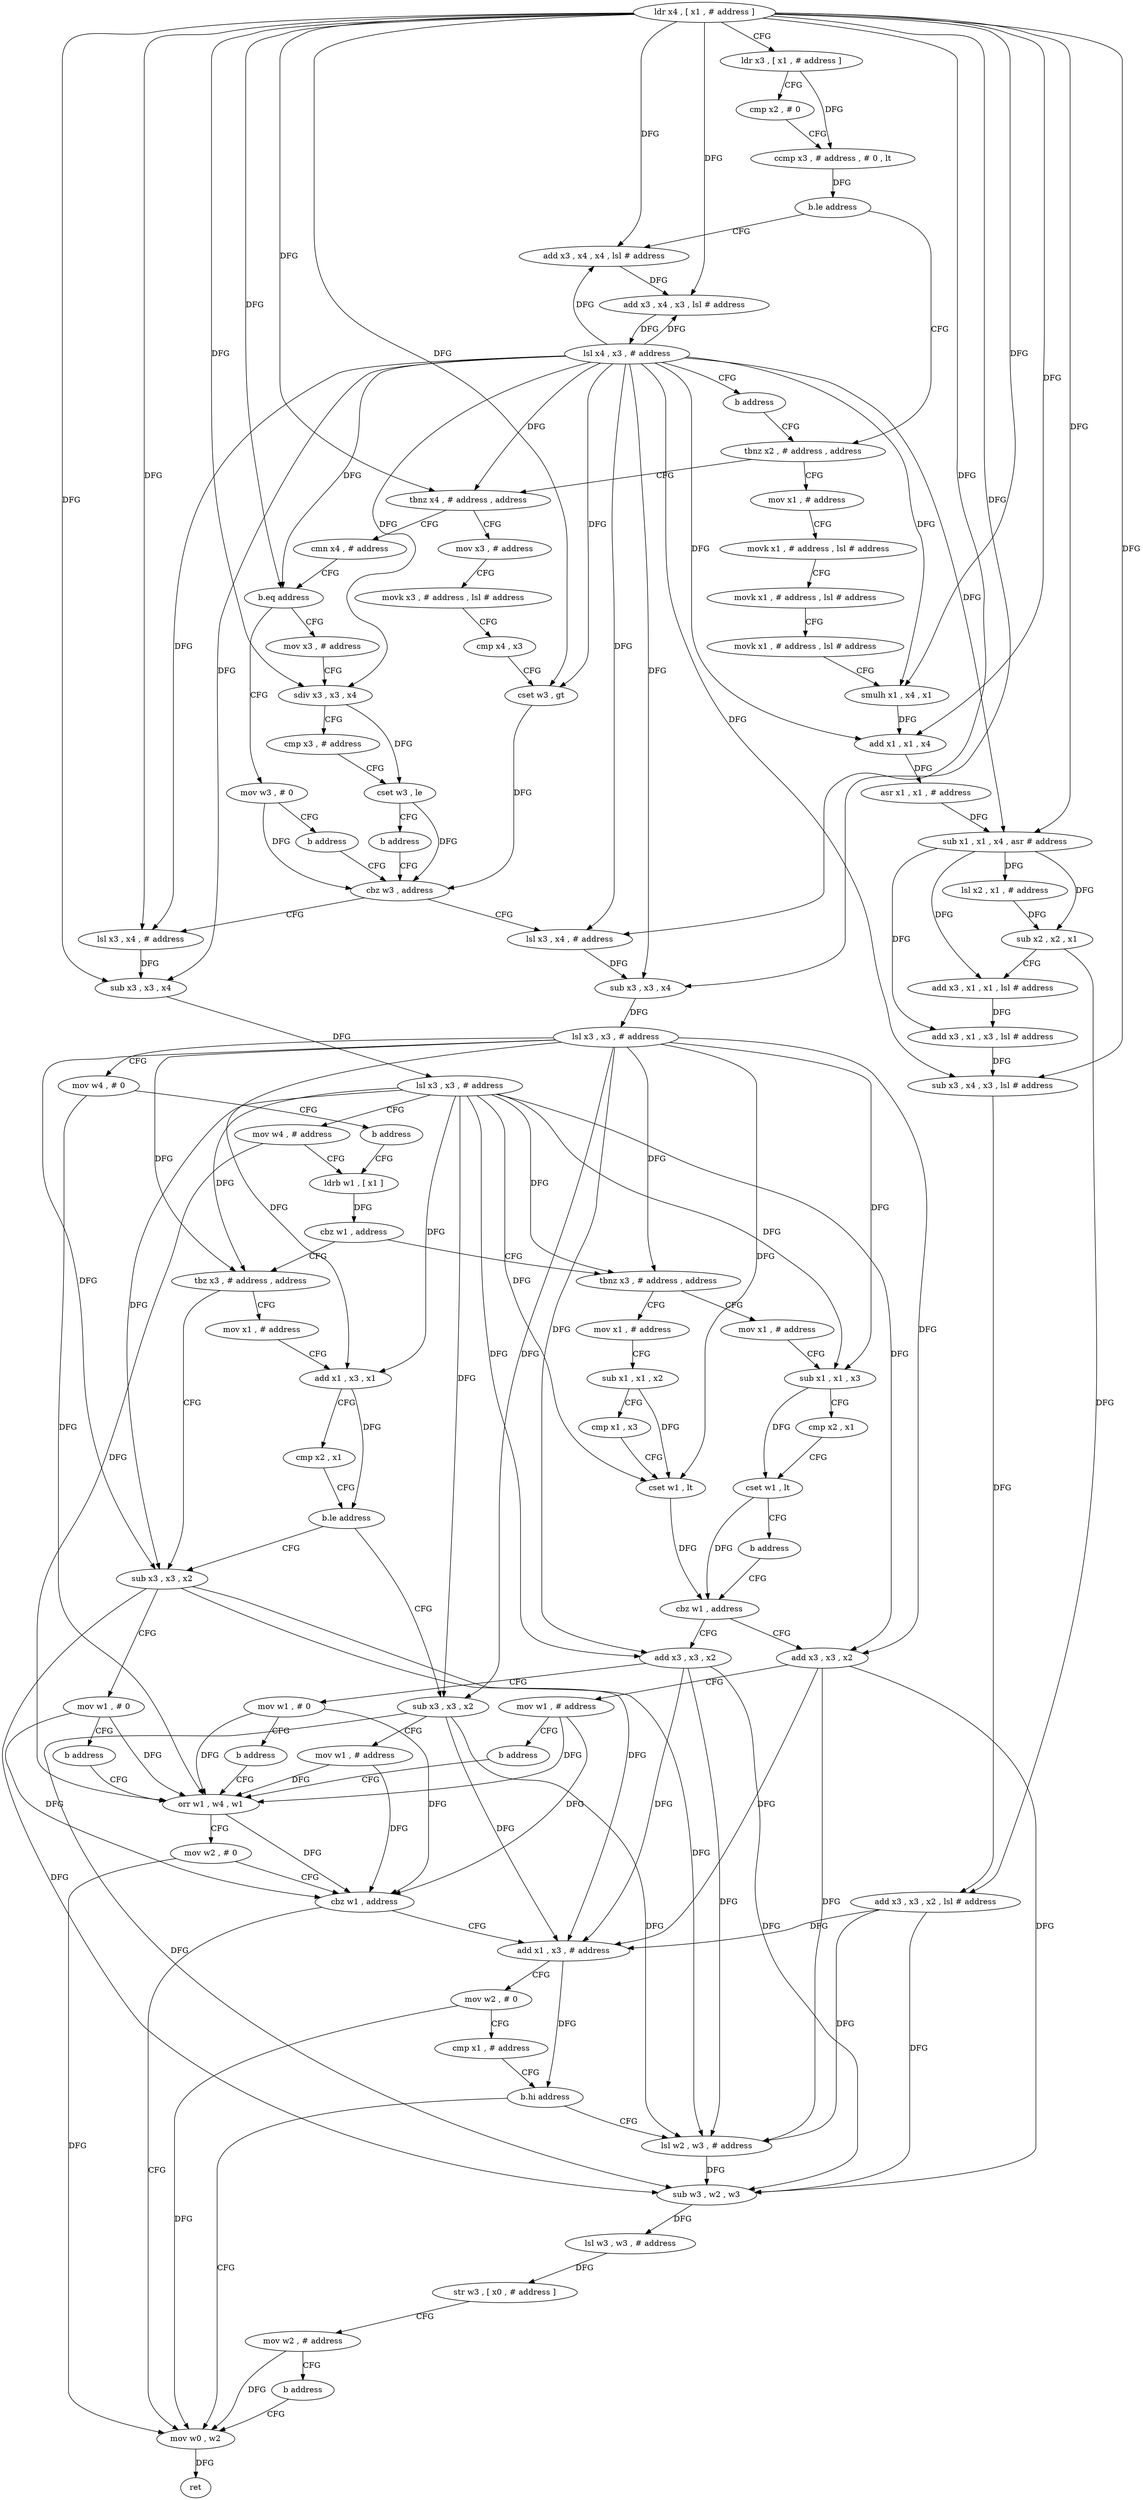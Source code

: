 digraph "func" {
"4300552" [label = "ldr x4 , [ x1 , # address ]" ]
"4300556" [label = "ldr x3 , [ x1 , # address ]" ]
"4300560" [label = "cmp x2 , # 0" ]
"4300564" [label = "ccmp x3 , # address , # 0 , lt" ]
"4300568" [label = "b.le address" ]
"4300672" [label = "add x3 , x4 , x4 , lsl # address" ]
"4300572" [label = "tbnz x2 , # address , address" ]
"4300676" [label = "add x3 , x4 , x3 , lsl # address" ]
"4300680" [label = "lsl x4 , x3 , # address" ]
"4300684" [label = "b address" ]
"4300688" [label = "mov x1 , # address" ]
"4300576" [label = "tbnz x4 , # address , address" ]
"4300692" [label = "movk x1 , # address , lsl # address" ]
"4300696" [label = "movk x1 , # address , lsl # address" ]
"4300700" [label = "movk x1 , # address , lsl # address" ]
"4300704" [label = "smulh x1 , x4 , x1" ]
"4300708" [label = "add x1 , x1 , x4" ]
"4300712" [label = "asr x1 , x1 , # address" ]
"4300716" [label = "sub x1 , x1 , x4 , asr # address" ]
"4300720" [label = "lsl x2 , x1 , # address" ]
"4300724" [label = "sub x2 , x2 , x1" ]
"4300728" [label = "add x3 , x1 , x1 , lsl # address" ]
"4300732" [label = "add x3 , x1 , x3 , lsl # address" ]
"4300736" [label = "sub x3 , x4 , x3 , lsl # address" ]
"4300740" [label = "add x3 , x3 , x2 , lsl # address" ]
"4300744" [label = "add x1 , x3 , # address" ]
"4300784" [label = "cmn x4 , # address" ]
"4300580" [label = "mov x3 , # address" ]
"4300664" [label = "mov w0 , w2" ]
"4300668" [label = "ret" ]
"4300760" [label = "lsl w2 , w3 , # address" ]
"4300764" [label = "sub w3 , w2 , w3" ]
"4300768" [label = "lsl w3 , w3 , # address" ]
"4300772" [label = "str w3 , [ x0 , # address ]" ]
"4300776" [label = "mov w2 , # address" ]
"4300780" [label = "b address" ]
"4300788" [label = "b.eq address" ]
"4300812" [label = "mov w3 , # 0" ]
"4300792" [label = "mov x3 , # address" ]
"4300584" [label = "movk x3 , # address , lsl # address" ]
"4300588" [label = "cmp x4 , x3" ]
"4300592" [label = "cset w3 , gt" ]
"4300596" [label = "cbz w3 , address" ]
"4300816" [label = "b address" ]
"4300796" [label = "sdiv x3 , x3 , x4" ]
"4300800" [label = "cmp x3 , # address" ]
"4300804" [label = "cset w3 , le" ]
"4300808" [label = "b address" ]
"4300820" [label = "lsl x3 , x4 , # address" ]
"4300824" [label = "sub x3 , x3 , x4" ]
"4300828" [label = "lsl x3 , x3 , # address" ]
"4300832" [label = "mov w4 , # 0" ]
"4300836" [label = "b address" ]
"4300616" [label = "ldrb w1 , [ x1 ]" ]
"4300600" [label = "lsl x3 , x4 , # address" ]
"4300604" [label = "sub x3 , x3 , x4" ]
"4300608" [label = "lsl x3 , x3 , # address" ]
"4300612" [label = "mov w4 , # address" ]
"4300620" [label = "cbz w1 , address" ]
"4300852" [label = "tbnz x3 , # address , address" ]
"4300624" [label = "tbz x3 , # address , address" ]
"4300888" [label = "mov x1 , # address" ]
"4300856" [label = "mov x1 , # address" ]
"4300840" [label = "sub x3 , x3 , x2" ]
"4300628" [label = "mov x1 , # address" ]
"4300892" [label = "sub x1 , x1 , x3" ]
"4300896" [label = "cmp x2 , x1" ]
"4300900" [label = "cset w1 , lt" ]
"4300904" [label = "b address" ]
"4300872" [label = "cbz w1 , address" ]
"4300860" [label = "sub x1 , x1 , x2" ]
"4300864" [label = "cmp x1 , x3" ]
"4300868" [label = "cset w1 , lt" ]
"4300844" [label = "mov w1 , # 0" ]
"4300848" [label = "b address" ]
"4300652" [label = "orr w1 , w4 , w1" ]
"4300632" [label = "add x1 , x3 , x1" ]
"4300636" [label = "cmp x2 , x1" ]
"4300640" [label = "b.le address" ]
"4300644" [label = "sub x3 , x3 , x2" ]
"4300908" [label = "add x3 , x3 , x2" ]
"4300876" [label = "add x3 , x3 , x2" ]
"4300912" [label = "mov w1 , # 0" ]
"4300916" [label = "b address" ]
"4300880" [label = "mov w1 , # address" ]
"4300884" [label = "b address" ]
"4300656" [label = "mov w2 , # 0" ]
"4300660" [label = "cbz w1 , address" ]
"4300648" [label = "mov w1 , # address" ]
"4300748" [label = "mov w2 , # 0" ]
"4300752" [label = "cmp x1 , # address" ]
"4300756" [label = "b.hi address" ]
"4300552" -> "4300556" [ label = "CFG" ]
"4300552" -> "4300672" [ label = "DFG" ]
"4300552" -> "4300676" [ label = "DFG" ]
"4300552" -> "4300704" [ label = "DFG" ]
"4300552" -> "4300708" [ label = "DFG" ]
"4300552" -> "4300716" [ label = "DFG" ]
"4300552" -> "4300736" [ label = "DFG" ]
"4300552" -> "4300576" [ label = "DFG" ]
"4300552" -> "4300788" [ label = "DFG" ]
"4300552" -> "4300592" [ label = "DFG" ]
"4300552" -> "4300796" [ label = "DFG" ]
"4300552" -> "4300820" [ label = "DFG" ]
"4300552" -> "4300824" [ label = "DFG" ]
"4300552" -> "4300600" [ label = "DFG" ]
"4300552" -> "4300604" [ label = "DFG" ]
"4300556" -> "4300560" [ label = "CFG" ]
"4300556" -> "4300564" [ label = "DFG" ]
"4300560" -> "4300564" [ label = "CFG" ]
"4300564" -> "4300568" [ label = "DFG" ]
"4300568" -> "4300672" [ label = "CFG" ]
"4300568" -> "4300572" [ label = "CFG" ]
"4300672" -> "4300676" [ label = "DFG" ]
"4300572" -> "4300688" [ label = "CFG" ]
"4300572" -> "4300576" [ label = "CFG" ]
"4300676" -> "4300680" [ label = "DFG" ]
"4300680" -> "4300684" [ label = "CFG" ]
"4300680" -> "4300672" [ label = "DFG" ]
"4300680" -> "4300676" [ label = "DFG" ]
"4300680" -> "4300704" [ label = "DFG" ]
"4300680" -> "4300708" [ label = "DFG" ]
"4300680" -> "4300716" [ label = "DFG" ]
"4300680" -> "4300736" [ label = "DFG" ]
"4300680" -> "4300576" [ label = "DFG" ]
"4300680" -> "4300788" [ label = "DFG" ]
"4300680" -> "4300592" [ label = "DFG" ]
"4300680" -> "4300796" [ label = "DFG" ]
"4300680" -> "4300820" [ label = "DFG" ]
"4300680" -> "4300824" [ label = "DFG" ]
"4300680" -> "4300600" [ label = "DFG" ]
"4300680" -> "4300604" [ label = "DFG" ]
"4300684" -> "4300572" [ label = "CFG" ]
"4300688" -> "4300692" [ label = "CFG" ]
"4300576" -> "4300784" [ label = "CFG" ]
"4300576" -> "4300580" [ label = "CFG" ]
"4300692" -> "4300696" [ label = "CFG" ]
"4300696" -> "4300700" [ label = "CFG" ]
"4300700" -> "4300704" [ label = "CFG" ]
"4300704" -> "4300708" [ label = "DFG" ]
"4300708" -> "4300712" [ label = "DFG" ]
"4300712" -> "4300716" [ label = "DFG" ]
"4300716" -> "4300720" [ label = "DFG" ]
"4300716" -> "4300724" [ label = "DFG" ]
"4300716" -> "4300728" [ label = "DFG" ]
"4300716" -> "4300732" [ label = "DFG" ]
"4300720" -> "4300724" [ label = "DFG" ]
"4300724" -> "4300728" [ label = "CFG" ]
"4300724" -> "4300740" [ label = "DFG" ]
"4300728" -> "4300732" [ label = "DFG" ]
"4300732" -> "4300736" [ label = "DFG" ]
"4300736" -> "4300740" [ label = "DFG" ]
"4300740" -> "4300744" [ label = "DFG" ]
"4300740" -> "4300760" [ label = "DFG" ]
"4300740" -> "4300764" [ label = "DFG" ]
"4300744" -> "4300748" [ label = "CFG" ]
"4300744" -> "4300756" [ label = "DFG" ]
"4300784" -> "4300788" [ label = "CFG" ]
"4300580" -> "4300584" [ label = "CFG" ]
"4300664" -> "4300668" [ label = "DFG" ]
"4300760" -> "4300764" [ label = "DFG" ]
"4300764" -> "4300768" [ label = "DFG" ]
"4300768" -> "4300772" [ label = "DFG" ]
"4300772" -> "4300776" [ label = "CFG" ]
"4300776" -> "4300780" [ label = "CFG" ]
"4300776" -> "4300664" [ label = "DFG" ]
"4300780" -> "4300664" [ label = "CFG" ]
"4300788" -> "4300812" [ label = "CFG" ]
"4300788" -> "4300792" [ label = "CFG" ]
"4300812" -> "4300816" [ label = "CFG" ]
"4300812" -> "4300596" [ label = "DFG" ]
"4300792" -> "4300796" [ label = "CFG" ]
"4300584" -> "4300588" [ label = "CFG" ]
"4300588" -> "4300592" [ label = "CFG" ]
"4300592" -> "4300596" [ label = "DFG" ]
"4300596" -> "4300820" [ label = "CFG" ]
"4300596" -> "4300600" [ label = "CFG" ]
"4300816" -> "4300596" [ label = "CFG" ]
"4300796" -> "4300800" [ label = "CFG" ]
"4300796" -> "4300804" [ label = "DFG" ]
"4300800" -> "4300804" [ label = "CFG" ]
"4300804" -> "4300808" [ label = "CFG" ]
"4300804" -> "4300596" [ label = "DFG" ]
"4300808" -> "4300596" [ label = "CFG" ]
"4300820" -> "4300824" [ label = "DFG" ]
"4300824" -> "4300828" [ label = "DFG" ]
"4300828" -> "4300832" [ label = "CFG" ]
"4300828" -> "4300852" [ label = "DFG" ]
"4300828" -> "4300624" [ label = "DFG" ]
"4300828" -> "4300892" [ label = "DFG" ]
"4300828" -> "4300868" [ label = "DFG" ]
"4300828" -> "4300840" [ label = "DFG" ]
"4300828" -> "4300632" [ label = "DFG" ]
"4300828" -> "4300644" [ label = "DFG" ]
"4300828" -> "4300908" [ label = "DFG" ]
"4300828" -> "4300876" [ label = "DFG" ]
"4300832" -> "4300836" [ label = "CFG" ]
"4300832" -> "4300652" [ label = "DFG" ]
"4300836" -> "4300616" [ label = "CFG" ]
"4300616" -> "4300620" [ label = "DFG" ]
"4300600" -> "4300604" [ label = "DFG" ]
"4300604" -> "4300608" [ label = "DFG" ]
"4300608" -> "4300612" [ label = "CFG" ]
"4300608" -> "4300852" [ label = "DFG" ]
"4300608" -> "4300624" [ label = "DFG" ]
"4300608" -> "4300892" [ label = "DFG" ]
"4300608" -> "4300868" [ label = "DFG" ]
"4300608" -> "4300840" [ label = "DFG" ]
"4300608" -> "4300632" [ label = "DFG" ]
"4300608" -> "4300644" [ label = "DFG" ]
"4300608" -> "4300908" [ label = "DFG" ]
"4300608" -> "4300876" [ label = "DFG" ]
"4300612" -> "4300616" [ label = "CFG" ]
"4300612" -> "4300652" [ label = "DFG" ]
"4300620" -> "4300852" [ label = "CFG" ]
"4300620" -> "4300624" [ label = "CFG" ]
"4300852" -> "4300888" [ label = "CFG" ]
"4300852" -> "4300856" [ label = "CFG" ]
"4300624" -> "4300840" [ label = "CFG" ]
"4300624" -> "4300628" [ label = "CFG" ]
"4300888" -> "4300892" [ label = "CFG" ]
"4300856" -> "4300860" [ label = "CFG" ]
"4300840" -> "4300844" [ label = "CFG" ]
"4300840" -> "4300744" [ label = "DFG" ]
"4300840" -> "4300760" [ label = "DFG" ]
"4300840" -> "4300764" [ label = "DFG" ]
"4300628" -> "4300632" [ label = "CFG" ]
"4300892" -> "4300896" [ label = "CFG" ]
"4300892" -> "4300900" [ label = "DFG" ]
"4300896" -> "4300900" [ label = "CFG" ]
"4300900" -> "4300904" [ label = "CFG" ]
"4300900" -> "4300872" [ label = "DFG" ]
"4300904" -> "4300872" [ label = "CFG" ]
"4300872" -> "4300908" [ label = "CFG" ]
"4300872" -> "4300876" [ label = "CFG" ]
"4300860" -> "4300864" [ label = "CFG" ]
"4300860" -> "4300868" [ label = "DFG" ]
"4300864" -> "4300868" [ label = "CFG" ]
"4300868" -> "4300872" [ label = "DFG" ]
"4300844" -> "4300848" [ label = "CFG" ]
"4300844" -> "4300652" [ label = "DFG" ]
"4300844" -> "4300660" [ label = "DFG" ]
"4300848" -> "4300652" [ label = "CFG" ]
"4300652" -> "4300656" [ label = "CFG" ]
"4300652" -> "4300660" [ label = "DFG" ]
"4300632" -> "4300636" [ label = "CFG" ]
"4300632" -> "4300640" [ label = "DFG" ]
"4300636" -> "4300640" [ label = "CFG" ]
"4300640" -> "4300840" [ label = "CFG" ]
"4300640" -> "4300644" [ label = "CFG" ]
"4300644" -> "4300648" [ label = "CFG" ]
"4300644" -> "4300744" [ label = "DFG" ]
"4300644" -> "4300760" [ label = "DFG" ]
"4300644" -> "4300764" [ label = "DFG" ]
"4300908" -> "4300912" [ label = "CFG" ]
"4300908" -> "4300744" [ label = "DFG" ]
"4300908" -> "4300760" [ label = "DFG" ]
"4300908" -> "4300764" [ label = "DFG" ]
"4300876" -> "4300880" [ label = "CFG" ]
"4300876" -> "4300744" [ label = "DFG" ]
"4300876" -> "4300760" [ label = "DFG" ]
"4300876" -> "4300764" [ label = "DFG" ]
"4300912" -> "4300916" [ label = "CFG" ]
"4300912" -> "4300652" [ label = "DFG" ]
"4300912" -> "4300660" [ label = "DFG" ]
"4300916" -> "4300652" [ label = "CFG" ]
"4300880" -> "4300884" [ label = "CFG" ]
"4300880" -> "4300652" [ label = "DFG" ]
"4300880" -> "4300660" [ label = "DFG" ]
"4300884" -> "4300652" [ label = "CFG" ]
"4300656" -> "4300660" [ label = "CFG" ]
"4300656" -> "4300664" [ label = "DFG" ]
"4300660" -> "4300744" [ label = "CFG" ]
"4300660" -> "4300664" [ label = "CFG" ]
"4300648" -> "4300652" [ label = "DFG" ]
"4300648" -> "4300660" [ label = "DFG" ]
"4300748" -> "4300752" [ label = "CFG" ]
"4300748" -> "4300664" [ label = "DFG" ]
"4300752" -> "4300756" [ label = "CFG" ]
"4300756" -> "4300664" [ label = "CFG" ]
"4300756" -> "4300760" [ label = "CFG" ]
}

